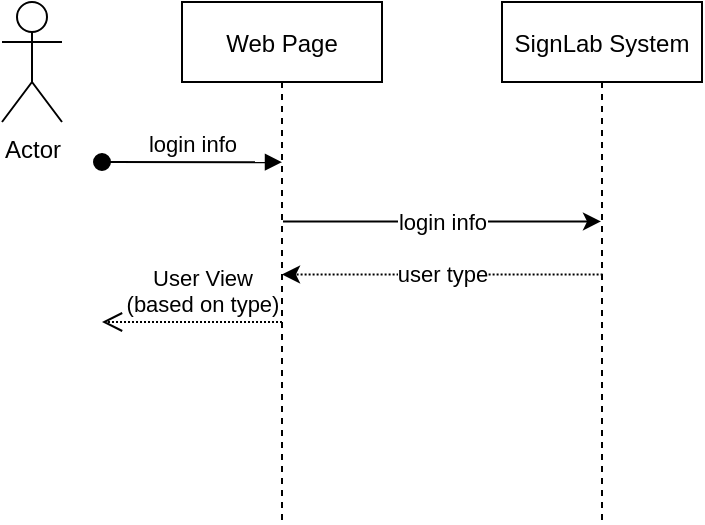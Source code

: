 <mxfile version="20.0.1" type="google"><diagram id="kgpKYQtTHZ0yAKxKKP6v" name="Page-1"><mxGraphModel dx="582" dy="318" grid="1" gridSize="10" guides="1" tooltips="1" connect="1" arrows="1" fold="1" page="1" pageScale="1" pageWidth="850" pageHeight="1100" math="0" shadow="0"><root><mxCell id="0"/><mxCell id="1" parent="0"/><mxCell id="3nuBFxr9cyL0pnOWT2aG-1" value="Web Page" style="shape=umlLifeline;perimeter=lifelinePerimeter;container=1;collapsible=0;recursiveResize=0;rounded=0;shadow=0;strokeWidth=1;" parent="1" vertex="1"><mxGeometry x="120" y="80" width="100" height="260" as="geometry"/></mxCell><mxCell id="3nuBFxr9cyL0pnOWT2aG-5" value="SignLab System" style="shape=umlLifeline;perimeter=lifelinePerimeter;container=1;collapsible=0;recursiveResize=0;rounded=0;shadow=0;strokeWidth=1;" parent="1" vertex="1"><mxGeometry x="280" y="80" width="100" height="260" as="geometry"/></mxCell><mxCell id="DSujJGK3Yrc77tVGcxOV-9" value="Actor" style="shape=umlActor;verticalLabelPosition=bottom;verticalAlign=top;html=1;outlineConnect=0;" vertex="1" parent="1"><mxGeometry x="30" y="80" width="30" height="60" as="geometry"/></mxCell><mxCell id="DSujJGK3Yrc77tVGcxOV-10" value="login info" style="html=1;verticalAlign=bottom;startArrow=oval;startFill=1;endArrow=block;startSize=8;rounded=0;entryX=0.5;entryY=0.308;entryDx=0;entryDy=0;entryPerimeter=0;" edge="1" parent="1" target="3nuBFxr9cyL0pnOWT2aG-1"><mxGeometry width="60" relative="1" as="geometry"><mxPoint x="80" y="160" as="sourcePoint"/><mxPoint x="140" y="160" as="targetPoint"/></mxGeometry></mxCell><mxCell id="DSujJGK3Yrc77tVGcxOV-12" value="login info" style="endArrow=classic;html=1;rounded=0;exitX=0.505;exitY=0.422;exitDx=0;exitDy=0;exitPerimeter=0;" edge="1" parent="1" source="3nuBFxr9cyL0pnOWT2aG-1" target="3nuBFxr9cyL0pnOWT2aG-5"><mxGeometry width="50" height="50" relative="1" as="geometry"><mxPoint x="210" y="240" as="sourcePoint"/><mxPoint x="260" y="190" as="targetPoint"/></mxGeometry></mxCell><mxCell id="DSujJGK3Yrc77tVGcxOV-14" value="user type" style="endArrow=classic;html=1;rounded=0;exitX=0.503;exitY=0.524;exitDx=0;exitDy=0;exitPerimeter=0;dashed=1;dashPattern=1 1;" edge="1" parent="1" source="3nuBFxr9cyL0pnOWT2aG-5" target="3nuBFxr9cyL0pnOWT2aG-1"><mxGeometry width="50" height="50" relative="1" as="geometry"><mxPoint x="180.5" y="199.72" as="sourcePoint"/><mxPoint x="339.5" y="199.72" as="targetPoint"/></mxGeometry></mxCell><mxCell id="DSujJGK3Yrc77tVGcxOV-15" value="User View&lt;br&gt;(based on type)" style="html=1;verticalAlign=bottom;endArrow=open;dashed=1;endSize=8;rounded=0;dashPattern=1 1;" edge="1" parent="1"><mxGeometry x="-0.111" relative="1" as="geometry"><mxPoint x="170" y="240" as="sourcePoint"/><mxPoint x="80" y="240" as="targetPoint"/><mxPoint as="offset"/></mxGeometry></mxCell></root></mxGraphModel></diagram></mxfile>